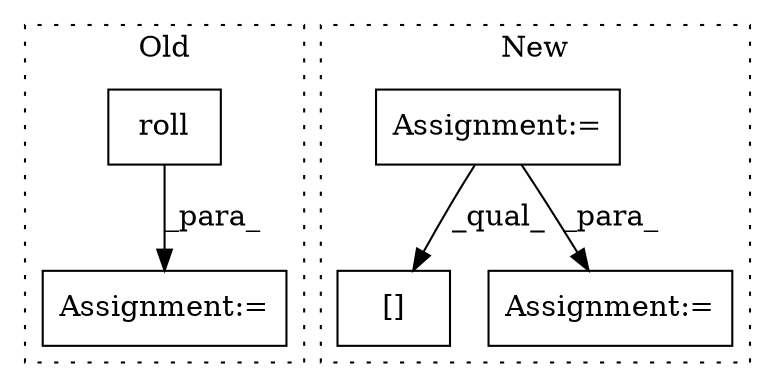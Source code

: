 digraph G {
subgraph cluster0 {
1 [label="roll" a="32" s="16689,16762" l="5,1" shape="box"];
3 [label="Assignment:=" a="7" s="16685" l="1" shape="box"];
label = "Old";
style="dotted";
}
subgraph cluster1 {
2 [label="[]" a="2" s="16942,16965" l="2,1" shape="box"];
4 [label="Assignment:=" a="7" s="16732" l="43" shape="box"];
5 [label="Assignment:=" a="7" s="16800" l="1" shape="box"];
label = "New";
style="dotted";
}
1 -> 3 [label="_para_"];
4 -> 5 [label="_para_"];
4 -> 2 [label="_qual_"];
}